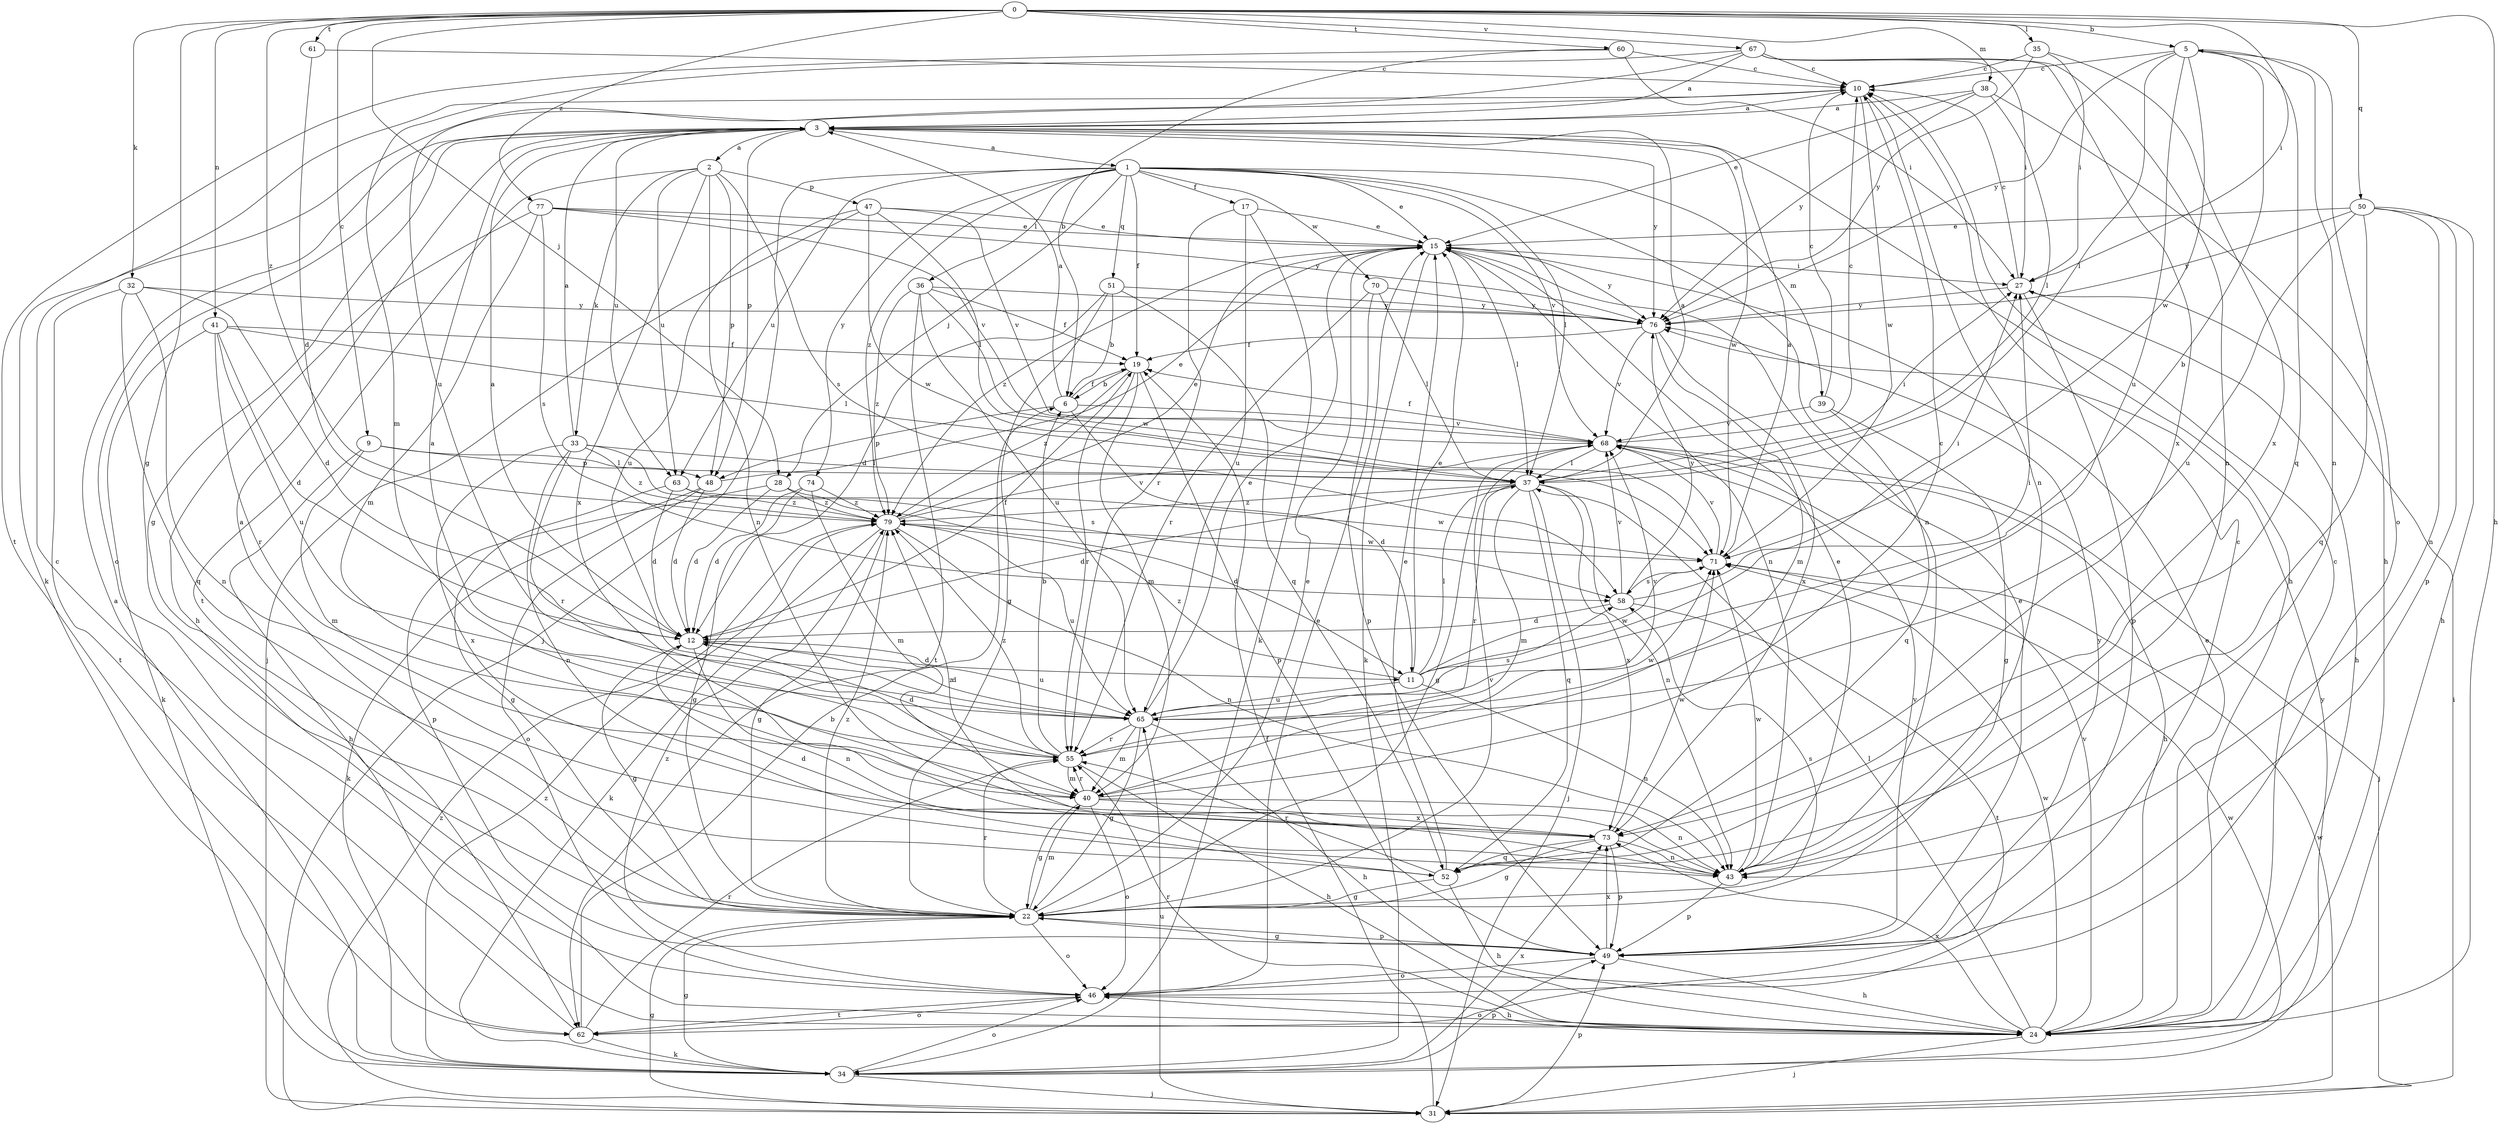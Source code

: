 strict digraph  {
0;
1;
2;
3;
5;
6;
9;
10;
11;
12;
15;
17;
19;
22;
24;
27;
28;
31;
32;
33;
34;
35;
36;
37;
38;
39;
40;
41;
43;
46;
47;
48;
49;
50;
51;
52;
55;
58;
60;
61;
62;
63;
65;
67;
68;
70;
71;
73;
74;
76;
77;
79;
0 -> 5  [label=b];
0 -> 9  [label=c];
0 -> 22  [label=g];
0 -> 24  [label=h];
0 -> 27  [label=i];
0 -> 28  [label=j];
0 -> 32  [label=k];
0 -> 35  [label=l];
0 -> 38  [label=m];
0 -> 41  [label=n];
0 -> 50  [label=q];
0 -> 60  [label=t];
0 -> 61  [label=t];
0 -> 67  [label=v];
0 -> 77  [label=z];
0 -> 79  [label=z];
1 -> 15  [label=e];
1 -> 17  [label=f];
1 -> 19  [label=f];
1 -> 28  [label=j];
1 -> 31  [label=j];
1 -> 36  [label=l];
1 -> 37  [label=l];
1 -> 39  [label=m];
1 -> 43  [label=n];
1 -> 51  [label=q];
1 -> 63  [label=u];
1 -> 68  [label=v];
1 -> 70  [label=w];
1 -> 74  [label=y];
1 -> 79  [label=z];
2 -> 33  [label=k];
2 -> 43  [label=n];
2 -> 47  [label=p];
2 -> 48  [label=p];
2 -> 58  [label=s];
2 -> 62  [label=t];
2 -> 63  [label=u];
2 -> 73  [label=x];
3 -> 1  [label=a];
3 -> 2  [label=a];
3 -> 22  [label=g];
3 -> 24  [label=h];
3 -> 46  [label=o];
3 -> 48  [label=p];
3 -> 63  [label=u];
3 -> 71  [label=w];
3 -> 76  [label=y];
5 -> 10  [label=c];
5 -> 37  [label=l];
5 -> 43  [label=n];
5 -> 46  [label=o];
5 -> 52  [label=q];
5 -> 65  [label=u];
5 -> 71  [label=w];
5 -> 76  [label=y];
6 -> 3  [label=a];
6 -> 11  [label=d];
6 -> 19  [label=f];
6 -> 48  [label=p];
6 -> 68  [label=v];
9 -> 24  [label=h];
9 -> 37  [label=l];
9 -> 40  [label=m];
9 -> 48  [label=p];
10 -> 3  [label=a];
10 -> 34  [label=k];
10 -> 43  [label=n];
10 -> 71  [label=w];
11 -> 5  [label=b];
11 -> 15  [label=e];
11 -> 27  [label=i];
11 -> 37  [label=l];
11 -> 43  [label=n];
11 -> 65  [label=u];
11 -> 71  [label=w];
11 -> 79  [label=z];
12 -> 3  [label=a];
12 -> 11  [label=d];
12 -> 19  [label=f];
12 -> 22  [label=g];
12 -> 43  [label=n];
12 -> 65  [label=u];
15 -> 27  [label=i];
15 -> 34  [label=k];
15 -> 37  [label=l];
15 -> 43  [label=n];
15 -> 76  [label=y];
15 -> 79  [label=z];
17 -> 15  [label=e];
17 -> 34  [label=k];
17 -> 55  [label=r];
17 -> 65  [label=u];
19 -> 6  [label=b];
19 -> 40  [label=m];
19 -> 49  [label=p];
19 -> 55  [label=r];
19 -> 79  [label=z];
22 -> 3  [label=a];
22 -> 15  [label=e];
22 -> 40  [label=m];
22 -> 46  [label=o];
22 -> 49  [label=p];
22 -> 55  [label=r];
22 -> 58  [label=s];
22 -> 68  [label=v];
22 -> 79  [label=z];
24 -> 10  [label=c];
24 -> 15  [label=e];
24 -> 31  [label=j];
24 -> 37  [label=l];
24 -> 46  [label=o];
24 -> 55  [label=r];
24 -> 68  [label=v];
24 -> 71  [label=w];
24 -> 73  [label=x];
27 -> 10  [label=c];
27 -> 24  [label=h];
27 -> 49  [label=p];
27 -> 76  [label=y];
28 -> 11  [label=d];
28 -> 12  [label=d];
28 -> 49  [label=p];
28 -> 79  [label=z];
31 -> 19  [label=f];
31 -> 22  [label=g];
31 -> 27  [label=i];
31 -> 49  [label=p];
31 -> 65  [label=u];
31 -> 71  [label=w];
31 -> 79  [label=z];
32 -> 12  [label=d];
32 -> 43  [label=n];
32 -> 52  [label=q];
32 -> 62  [label=t];
32 -> 76  [label=y];
33 -> 3  [label=a];
33 -> 37  [label=l];
33 -> 43  [label=n];
33 -> 55  [label=r];
33 -> 58  [label=s];
33 -> 73  [label=x];
33 -> 79  [label=z];
34 -> 3  [label=a];
34 -> 22  [label=g];
34 -> 31  [label=j];
34 -> 46  [label=o];
34 -> 49  [label=p];
34 -> 71  [label=w];
34 -> 73  [label=x];
34 -> 76  [label=y];
34 -> 79  [label=z];
35 -> 10  [label=c];
35 -> 27  [label=i];
35 -> 73  [label=x];
35 -> 76  [label=y];
36 -> 19  [label=f];
36 -> 62  [label=t];
36 -> 65  [label=u];
36 -> 71  [label=w];
36 -> 76  [label=y];
36 -> 79  [label=z];
37 -> 3  [label=a];
37 -> 12  [label=d];
37 -> 27  [label=i];
37 -> 31  [label=j];
37 -> 40  [label=m];
37 -> 43  [label=n];
37 -> 52  [label=q];
37 -> 55  [label=r];
37 -> 73  [label=x];
37 -> 79  [label=z];
38 -> 3  [label=a];
38 -> 15  [label=e];
38 -> 24  [label=h];
38 -> 37  [label=l];
38 -> 76  [label=y];
39 -> 10  [label=c];
39 -> 22  [label=g];
39 -> 52  [label=q];
39 -> 68  [label=v];
40 -> 10  [label=c];
40 -> 22  [label=g];
40 -> 43  [label=n];
40 -> 46  [label=o];
40 -> 55  [label=r];
40 -> 73  [label=x];
41 -> 12  [label=d];
41 -> 19  [label=f];
41 -> 34  [label=k];
41 -> 37  [label=l];
41 -> 55  [label=r];
41 -> 65  [label=u];
43 -> 15  [label=e];
43 -> 49  [label=p];
43 -> 71  [label=w];
46 -> 10  [label=c];
46 -> 15  [label=e];
46 -> 24  [label=h];
46 -> 62  [label=t];
46 -> 79  [label=z];
47 -> 15  [label=e];
47 -> 31  [label=j];
47 -> 37  [label=l];
47 -> 65  [label=u];
47 -> 68  [label=v];
47 -> 71  [label=w];
48 -> 12  [label=d];
48 -> 15  [label=e];
48 -> 34  [label=k];
48 -> 46  [label=o];
49 -> 15  [label=e];
49 -> 22  [label=g];
49 -> 24  [label=h];
49 -> 46  [label=o];
49 -> 68  [label=v];
49 -> 73  [label=x];
49 -> 76  [label=y];
50 -> 15  [label=e];
50 -> 24  [label=h];
50 -> 43  [label=n];
50 -> 49  [label=p];
50 -> 52  [label=q];
50 -> 65  [label=u];
50 -> 76  [label=y];
51 -> 6  [label=b];
51 -> 12  [label=d];
51 -> 22  [label=g];
51 -> 52  [label=q];
51 -> 76  [label=y];
52 -> 12  [label=d];
52 -> 15  [label=e];
52 -> 22  [label=g];
52 -> 24  [label=h];
52 -> 55  [label=r];
55 -> 3  [label=a];
55 -> 6  [label=b];
55 -> 12  [label=d];
55 -> 24  [label=h];
55 -> 40  [label=m];
55 -> 71  [label=w];
55 -> 79  [label=z];
58 -> 12  [label=d];
58 -> 27  [label=i];
58 -> 62  [label=t];
58 -> 68  [label=v];
58 -> 76  [label=y];
60 -> 6  [label=b];
60 -> 10  [label=c];
60 -> 27  [label=i];
60 -> 62  [label=t];
61 -> 10  [label=c];
61 -> 12  [label=d];
62 -> 6  [label=b];
62 -> 10  [label=c];
62 -> 34  [label=k];
62 -> 46  [label=o];
62 -> 55  [label=r];
63 -> 12  [label=d];
63 -> 22  [label=g];
63 -> 71  [label=w];
63 -> 79  [label=z];
65 -> 12  [label=d];
65 -> 15  [label=e];
65 -> 22  [label=g];
65 -> 24  [label=h];
65 -> 40  [label=m];
65 -> 55  [label=r];
65 -> 58  [label=s];
65 -> 68  [label=v];
67 -> 3  [label=a];
67 -> 10  [label=c];
67 -> 27  [label=i];
67 -> 40  [label=m];
67 -> 43  [label=n];
67 -> 65  [label=u];
67 -> 73  [label=x];
68 -> 10  [label=c];
68 -> 19  [label=f];
68 -> 22  [label=g];
68 -> 24  [label=h];
68 -> 31  [label=j];
68 -> 37  [label=l];
70 -> 37  [label=l];
70 -> 49  [label=p];
70 -> 55  [label=r];
70 -> 76  [label=y];
71 -> 3  [label=a];
71 -> 58  [label=s];
71 -> 68  [label=v];
73 -> 22  [label=g];
73 -> 43  [label=n];
73 -> 49  [label=p];
73 -> 52  [label=q];
73 -> 71  [label=w];
73 -> 79  [label=z];
74 -> 12  [label=d];
74 -> 22  [label=g];
74 -> 40  [label=m];
74 -> 79  [label=z];
76 -> 19  [label=f];
76 -> 40  [label=m];
76 -> 68  [label=v];
76 -> 73  [label=x];
77 -> 15  [label=e];
77 -> 24  [label=h];
77 -> 40  [label=m];
77 -> 58  [label=s];
77 -> 68  [label=v];
77 -> 76  [label=y];
79 -> 15  [label=e];
79 -> 22  [label=g];
79 -> 34  [label=k];
79 -> 43  [label=n];
79 -> 65  [label=u];
79 -> 68  [label=v];
79 -> 71  [label=w];
}
